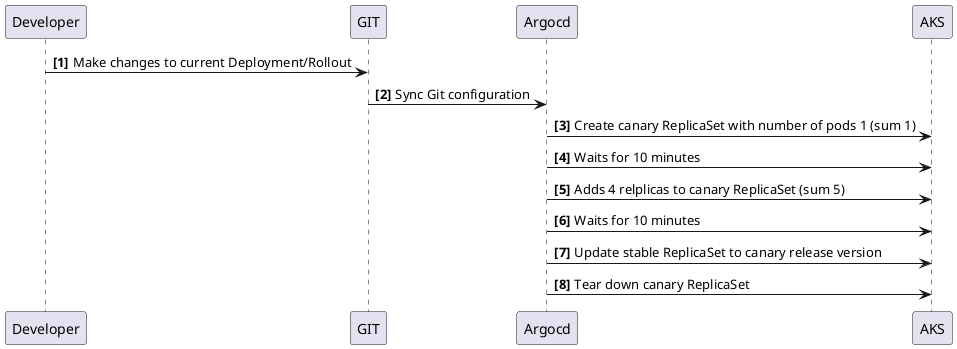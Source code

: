 @startuml argocdcanary_no_istio
autonumber "<b>[0]"
Developer -> GIT : Make changes to current Deployment/Rollout
GIT -> Argocd : Sync Git configuration
Argocd -> AKS : Create canary ReplicaSet with number of pods 1 (sum 1)
Argocd -> AKS : Waits for 10 minutes
Argocd -> AKS : Adds 4 relplicas to canary ReplicaSet (sum 5)
Argocd -> AKS : Waits for 10 minutes
Argocd -> AKS : Update stable ReplicaSet to canary release version
Argocd -> AKS : Tear down canary ReplicaSet
@enduml